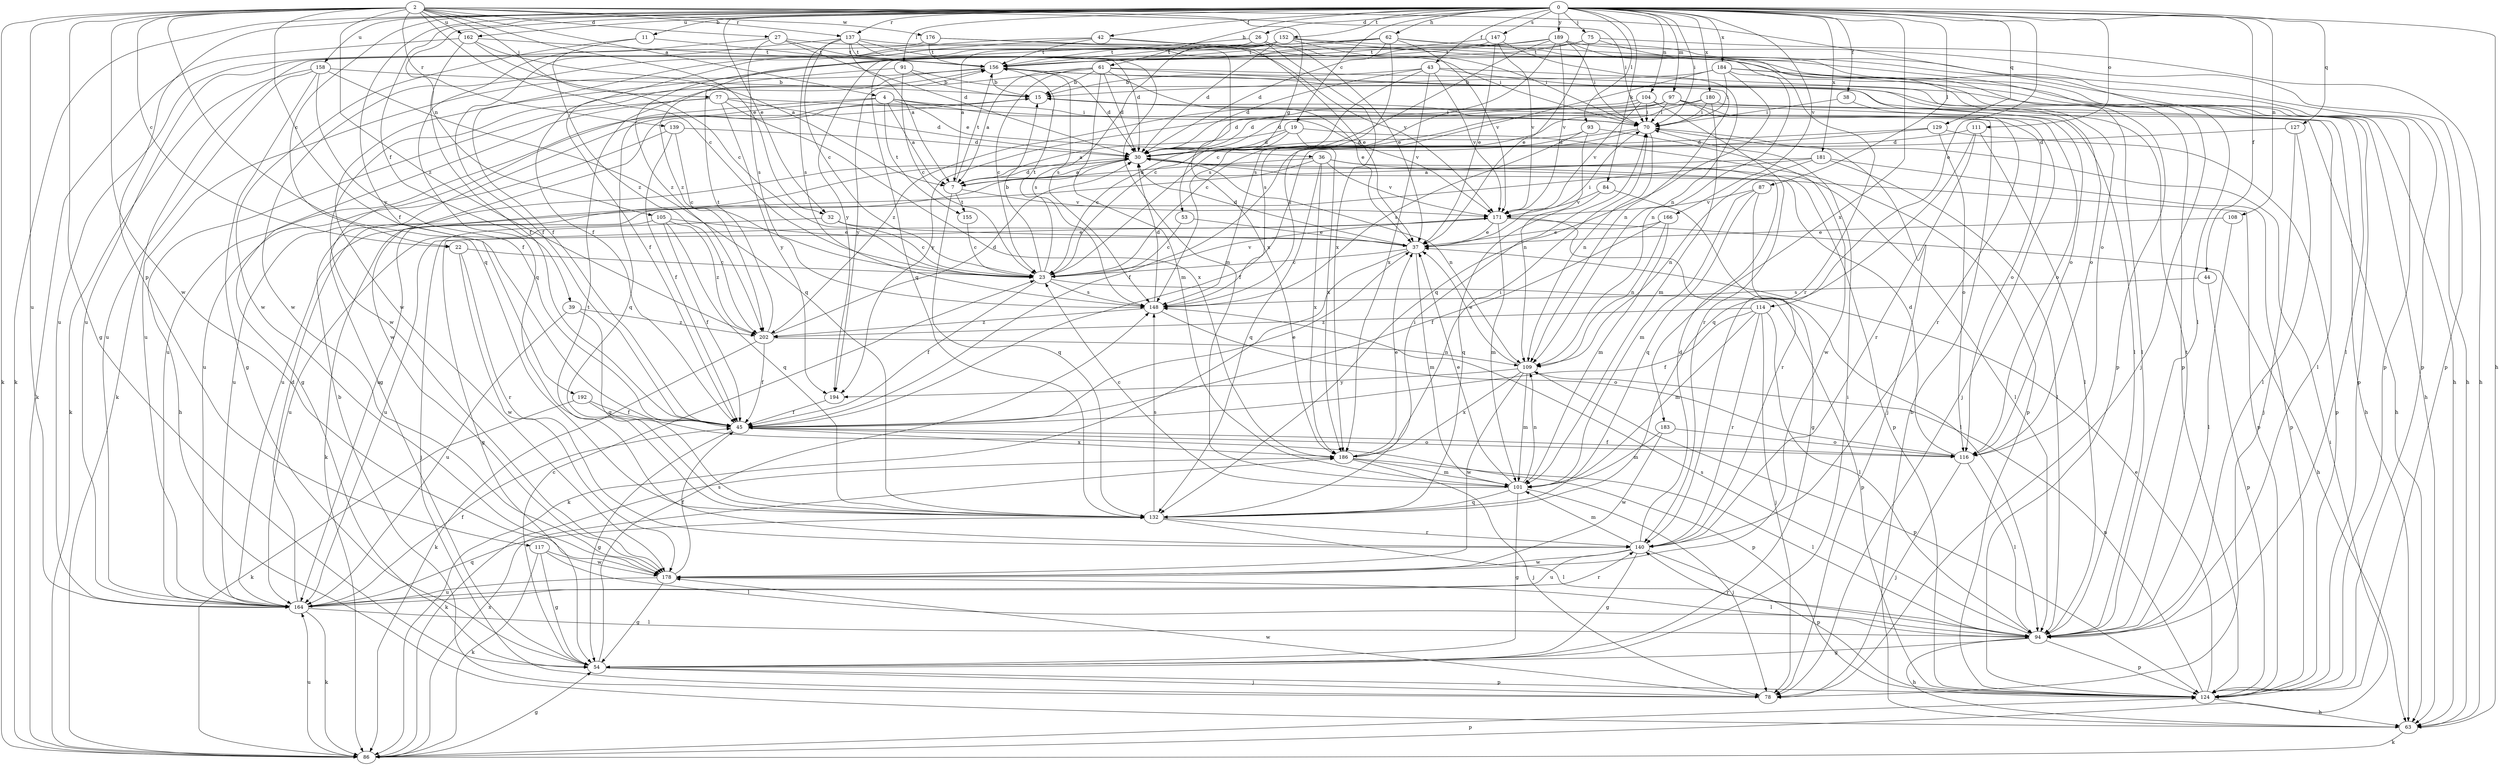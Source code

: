 strict digraph  {
0;
2;
4;
7;
11;
15;
19;
22;
23;
26;
27;
30;
32;
36;
37;
38;
39;
42;
43;
44;
45;
53;
54;
61;
62;
63;
70;
75;
77;
78;
84;
86;
87;
91;
93;
94;
97;
101;
104;
105;
108;
109;
111;
114;
116;
117;
124;
127;
129;
132;
137;
139;
140;
147;
148;
152;
155;
156;
158;
162;
164;
166;
171;
176;
178;
180;
181;
183;
184;
186;
189;
192;
194;
202;
0 -> 11  [label=b];
0 -> 19  [label=c];
0 -> 22  [label=c];
0 -> 26  [label=d];
0 -> 32  [label=e];
0 -> 38  [label=f];
0 -> 39  [label=f];
0 -> 42  [label=f];
0 -> 43  [label=f];
0 -> 44  [label=f];
0 -> 61  [label=h];
0 -> 62  [label=h];
0 -> 63  [label=h];
0 -> 70  [label=i];
0 -> 75  [label=j];
0 -> 84  [label=k];
0 -> 86  [label=k];
0 -> 87  [label=l];
0 -> 91  [label=l];
0 -> 93  [label=l];
0 -> 97  [label=m];
0 -> 104  [label=n];
0 -> 105  [label=n];
0 -> 108  [label=n];
0 -> 111  [label=o];
0 -> 114  [label=o];
0 -> 117  [label=p];
0 -> 127  [label=q];
0 -> 129  [label=q];
0 -> 137  [label=r];
0 -> 147  [label=s];
0 -> 152  [label=t];
0 -> 158  [label=u];
0 -> 162  [label=u];
0 -> 166  [label=v];
0 -> 180  [label=x];
0 -> 181  [label=x];
0 -> 183  [label=x];
0 -> 184  [label=x];
0 -> 189  [label=y];
0 -> 192  [label=y];
2 -> 4  [label=a];
2 -> 22  [label=c];
2 -> 23  [label=c];
2 -> 27  [label=d];
2 -> 32  [label=e];
2 -> 45  [label=f];
2 -> 53  [label=g];
2 -> 54  [label=g];
2 -> 70  [label=i];
2 -> 77  [label=j];
2 -> 86  [label=k];
2 -> 94  [label=l];
2 -> 132  [label=q];
2 -> 137  [label=r];
2 -> 139  [label=r];
2 -> 162  [label=u];
2 -> 164  [label=u];
2 -> 176  [label=w];
2 -> 178  [label=w];
2 -> 202  [label=z];
4 -> 7  [label=a];
4 -> 36  [label=e];
4 -> 54  [label=g];
4 -> 70  [label=i];
4 -> 132  [label=q];
4 -> 155  [label=t];
4 -> 171  [label=v];
7 -> 30  [label=d];
7 -> 132  [label=q];
7 -> 155  [label=t];
7 -> 156  [label=t];
7 -> 171  [label=v];
11 -> 156  [label=t];
11 -> 178  [label=w];
11 -> 202  [label=z];
15 -> 70  [label=i];
15 -> 116  [label=o];
15 -> 164  [label=u];
15 -> 178  [label=w];
19 -> 7  [label=a];
19 -> 23  [label=c];
19 -> 30  [label=d];
19 -> 124  [label=p];
19 -> 186  [label=x];
22 -> 23  [label=c];
22 -> 140  [label=r];
22 -> 178  [label=w];
23 -> 15  [label=b];
23 -> 45  [label=f];
23 -> 124  [label=p];
23 -> 148  [label=s];
23 -> 156  [label=t];
23 -> 171  [label=v];
26 -> 37  [label=e];
26 -> 86  [label=k];
26 -> 124  [label=p];
26 -> 156  [label=t];
26 -> 164  [label=u];
26 -> 186  [label=x];
27 -> 30  [label=d];
27 -> 70  [label=i];
27 -> 132  [label=q];
27 -> 148  [label=s];
27 -> 156  [label=t];
30 -> 7  [label=a];
30 -> 86  [label=k];
30 -> 109  [label=n];
30 -> 124  [label=p];
30 -> 164  [label=u];
32 -> 23  [label=c];
32 -> 37  [label=e];
32 -> 164  [label=u];
36 -> 7  [label=a];
36 -> 94  [label=l];
36 -> 124  [label=p];
36 -> 132  [label=q];
36 -> 164  [label=u];
36 -> 171  [label=v];
36 -> 186  [label=x];
37 -> 23  [label=c];
37 -> 30  [label=d];
37 -> 70  [label=i];
37 -> 86  [label=k];
37 -> 101  [label=m];
38 -> 70  [label=i];
38 -> 140  [label=r];
39 -> 132  [label=q];
39 -> 164  [label=u];
39 -> 202  [label=z];
42 -> 37  [label=e];
42 -> 45  [label=f];
42 -> 63  [label=h];
42 -> 156  [label=t];
42 -> 178  [label=w];
43 -> 15  [label=b];
43 -> 23  [label=c];
43 -> 30  [label=d];
43 -> 94  [label=l];
43 -> 116  [label=o];
43 -> 171  [label=v];
43 -> 186  [label=x];
44 -> 124  [label=p];
44 -> 148  [label=s];
45 -> 37  [label=e];
45 -> 54  [label=g];
45 -> 116  [label=o];
45 -> 186  [label=x];
53 -> 23  [label=c];
53 -> 37  [label=e];
54 -> 23  [label=c];
54 -> 70  [label=i];
54 -> 78  [label=j];
54 -> 124  [label=p];
54 -> 148  [label=s];
61 -> 7  [label=a];
61 -> 15  [label=b];
61 -> 23  [label=c];
61 -> 30  [label=d];
61 -> 37  [label=e];
61 -> 94  [label=l];
61 -> 101  [label=m];
61 -> 116  [label=o];
61 -> 194  [label=y];
62 -> 30  [label=d];
62 -> 63  [label=h];
62 -> 124  [label=p];
62 -> 148  [label=s];
62 -> 156  [label=t];
62 -> 171  [label=v];
62 -> 194  [label=y];
62 -> 202  [label=z];
63 -> 15  [label=b];
63 -> 86  [label=k];
70 -> 30  [label=d];
70 -> 45  [label=f];
70 -> 78  [label=j];
70 -> 109  [label=n];
75 -> 37  [label=e];
75 -> 63  [label=h];
75 -> 78  [label=j];
75 -> 132  [label=q];
75 -> 156  [label=t];
77 -> 30  [label=d];
77 -> 54  [label=g];
77 -> 63  [label=h];
77 -> 70  [label=i];
77 -> 186  [label=x];
77 -> 194  [label=y];
78 -> 15  [label=b];
78 -> 178  [label=w];
84 -> 54  [label=g];
84 -> 132  [label=q];
84 -> 171  [label=v];
86 -> 54  [label=g];
86 -> 70  [label=i];
86 -> 124  [label=p];
86 -> 164  [label=u];
86 -> 186  [label=x];
87 -> 101  [label=m];
87 -> 132  [label=q];
87 -> 140  [label=r];
87 -> 171  [label=v];
91 -> 15  [label=b];
91 -> 23  [label=c];
91 -> 45  [label=f];
91 -> 94  [label=l];
93 -> 30  [label=d];
93 -> 109  [label=n];
93 -> 148  [label=s];
93 -> 178  [label=w];
94 -> 54  [label=g];
94 -> 63  [label=h];
94 -> 124  [label=p];
94 -> 140  [label=r];
94 -> 148  [label=s];
94 -> 156  [label=t];
97 -> 23  [label=c];
97 -> 30  [label=d];
97 -> 70  [label=i];
97 -> 78  [label=j];
97 -> 94  [label=l];
97 -> 116  [label=o];
97 -> 194  [label=y];
101 -> 23  [label=c];
101 -> 37  [label=e];
101 -> 54  [label=g];
101 -> 78  [label=j];
101 -> 109  [label=n];
101 -> 132  [label=q];
104 -> 30  [label=d];
104 -> 63  [label=h];
104 -> 70  [label=i];
104 -> 140  [label=r];
104 -> 171  [label=v];
104 -> 202  [label=z];
105 -> 37  [label=e];
105 -> 45  [label=f];
105 -> 78  [label=j];
105 -> 132  [label=q];
105 -> 202  [label=z];
108 -> 37  [label=e];
108 -> 94  [label=l];
109 -> 37  [label=e];
109 -> 101  [label=m];
109 -> 124  [label=p];
109 -> 178  [label=w];
109 -> 186  [label=x];
109 -> 194  [label=y];
111 -> 30  [label=d];
111 -> 94  [label=l];
111 -> 132  [label=q];
111 -> 140  [label=r];
114 -> 45  [label=f];
114 -> 78  [label=j];
114 -> 94  [label=l];
114 -> 101  [label=m];
114 -> 140  [label=r];
114 -> 202  [label=z];
116 -> 30  [label=d];
116 -> 45  [label=f];
116 -> 78  [label=j];
116 -> 94  [label=l];
117 -> 54  [label=g];
117 -> 86  [label=k];
117 -> 94  [label=l];
117 -> 178  [label=w];
124 -> 37  [label=e];
124 -> 63  [label=h];
124 -> 109  [label=n];
127 -> 30  [label=d];
127 -> 78  [label=j];
127 -> 94  [label=l];
129 -> 30  [label=d];
129 -> 45  [label=f];
129 -> 116  [label=o];
129 -> 124  [label=p];
132 -> 70  [label=i];
132 -> 94  [label=l];
132 -> 140  [label=r];
132 -> 148  [label=s];
137 -> 7  [label=a];
137 -> 23  [label=c];
137 -> 30  [label=d];
137 -> 45  [label=f];
137 -> 101  [label=m];
137 -> 148  [label=s];
137 -> 156  [label=t];
137 -> 171  [label=v];
139 -> 23  [label=c];
139 -> 30  [label=d];
139 -> 45  [label=f];
139 -> 164  [label=u];
140 -> 30  [label=d];
140 -> 54  [label=g];
140 -> 101  [label=m];
140 -> 124  [label=p];
140 -> 156  [label=t];
140 -> 164  [label=u];
140 -> 178  [label=w];
147 -> 37  [label=e];
147 -> 109  [label=n];
147 -> 156  [label=t];
147 -> 171  [label=v];
147 -> 202  [label=z];
148 -> 30  [label=d];
148 -> 116  [label=o];
148 -> 202  [label=z];
152 -> 7  [label=a];
152 -> 30  [label=d];
152 -> 45  [label=f];
152 -> 70  [label=i];
152 -> 116  [label=o];
152 -> 124  [label=p];
152 -> 148  [label=s];
152 -> 156  [label=t];
155 -> 23  [label=c];
156 -> 15  [label=b];
156 -> 30  [label=d];
156 -> 109  [label=n];
156 -> 148  [label=s];
156 -> 164  [label=u];
156 -> 178  [label=w];
158 -> 15  [label=b];
158 -> 45  [label=f];
158 -> 54  [label=g];
158 -> 86  [label=k];
158 -> 132  [label=q];
158 -> 164  [label=u];
162 -> 7  [label=a];
162 -> 23  [label=c];
162 -> 45  [label=f];
162 -> 86  [label=k];
162 -> 156  [label=t];
164 -> 30  [label=d];
164 -> 45  [label=f];
164 -> 86  [label=k];
164 -> 94  [label=l];
164 -> 132  [label=q];
164 -> 140  [label=r];
166 -> 37  [label=e];
166 -> 45  [label=f];
166 -> 101  [label=m];
166 -> 109  [label=n];
171 -> 37  [label=e];
171 -> 54  [label=g];
171 -> 63  [label=h];
171 -> 94  [label=l];
171 -> 101  [label=m];
171 -> 164  [label=u];
176 -> 124  [label=p];
176 -> 156  [label=t];
176 -> 164  [label=u];
176 -> 186  [label=x];
178 -> 45  [label=f];
178 -> 54  [label=g];
178 -> 94  [label=l];
178 -> 164  [label=u];
180 -> 30  [label=d];
180 -> 63  [label=h];
180 -> 70  [label=i];
180 -> 101  [label=m];
180 -> 148  [label=s];
181 -> 7  [label=a];
181 -> 94  [label=l];
181 -> 109  [label=n];
181 -> 124  [label=p];
181 -> 164  [label=u];
183 -> 101  [label=m];
183 -> 116  [label=o];
183 -> 178  [label=w];
184 -> 15  [label=b];
184 -> 63  [label=h];
184 -> 70  [label=i];
184 -> 109  [label=n];
184 -> 124  [label=p];
184 -> 132  [label=q];
184 -> 148  [label=s];
186 -> 37  [label=e];
186 -> 70  [label=i];
186 -> 78  [label=j];
186 -> 86  [label=k];
186 -> 94  [label=l];
186 -> 101  [label=m];
189 -> 23  [label=c];
189 -> 70  [label=i];
189 -> 124  [label=p];
189 -> 140  [label=r];
189 -> 148  [label=s];
189 -> 156  [label=t];
189 -> 171  [label=v];
189 -> 178  [label=w];
192 -> 45  [label=f];
192 -> 86  [label=k];
192 -> 124  [label=p];
194 -> 45  [label=f];
202 -> 30  [label=d];
202 -> 45  [label=f];
202 -> 86  [label=k];
202 -> 109  [label=n];
202 -> 156  [label=t];
}
